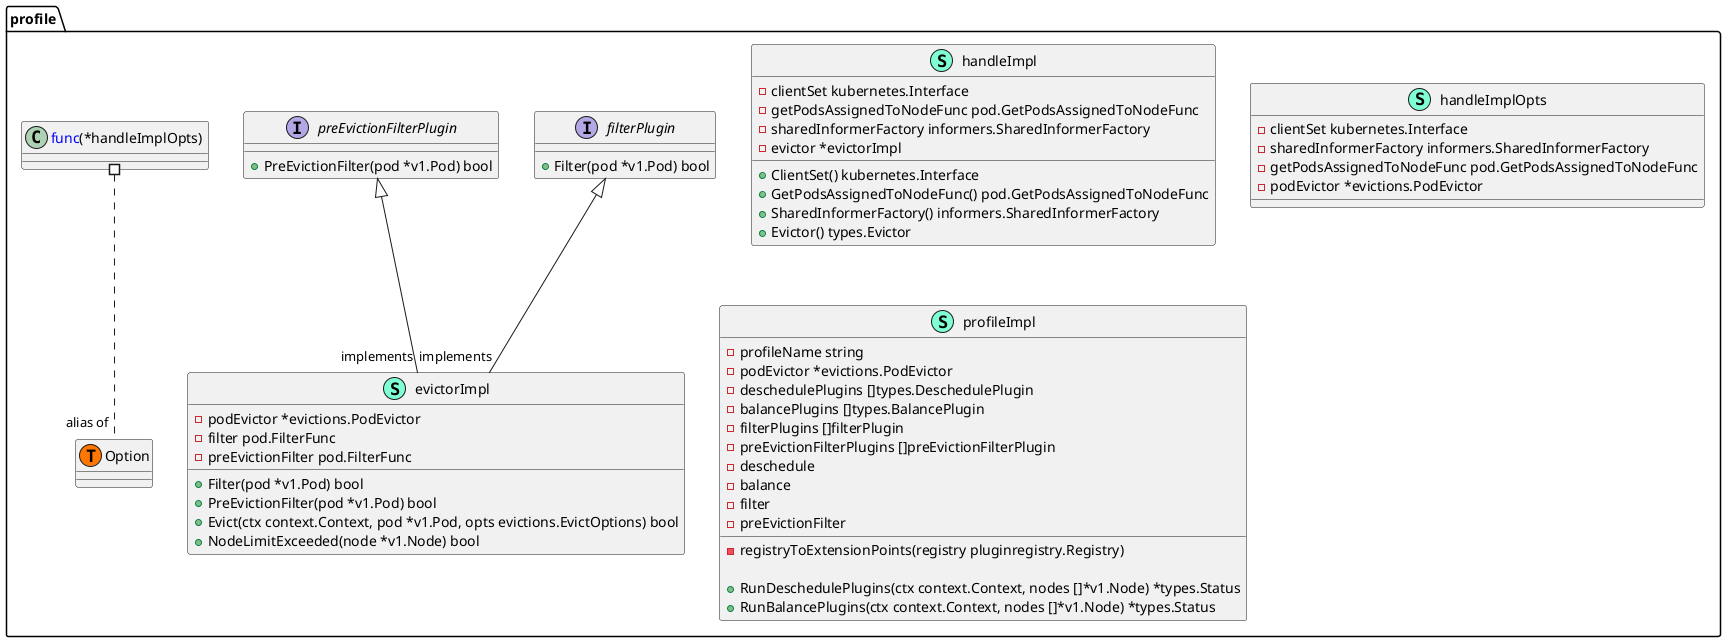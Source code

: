 @startuml
namespace profile {
    class evictorImpl << (S,Aquamarine) >> {
        - podEvictor *evictions.PodEvictor
        - filter pod.FilterFunc
        - preEvictionFilter pod.FilterFunc

        + Filter(pod *v1.Pod) bool
        + PreEvictionFilter(pod *v1.Pod) bool
        + Evict(ctx context.Context, pod *v1.Pod, opts evictions.EvictOptions) bool
        + NodeLimitExceeded(node *v1.Node) bool

    }
    interface filterPlugin  {
        + Filter(pod *v1.Pod) bool

    }
    class handleImpl << (S,Aquamarine) >> {
        - clientSet kubernetes.Interface
        - getPodsAssignedToNodeFunc pod.GetPodsAssignedToNodeFunc
        - sharedInformerFactory informers.SharedInformerFactory
        - evictor *evictorImpl

        + ClientSet() kubernetes.Interface
        + GetPodsAssignedToNodeFunc() pod.GetPodsAssignedToNodeFunc
        + SharedInformerFactory() informers.SharedInformerFactory
        + Evictor() types.Evictor

    }
    class handleImplOpts << (S,Aquamarine) >> {
        - clientSet kubernetes.Interface
        - sharedInformerFactory informers.SharedInformerFactory
        - getPodsAssignedToNodeFunc pod.GetPodsAssignedToNodeFunc
        - podEvictor *evictions.PodEvictor

    }
    interface preEvictionFilterPlugin  {
        + PreEvictionFilter(pod *v1.Pod) bool

    }
    class profile.Option << (T, #FF7700) >>  {
    }
    class profileImpl << (S,Aquamarine) >> {
        - profileName string
        - podEvictor *evictions.PodEvictor
        - deschedulePlugins []types.DeschedulePlugin
        - balancePlugins []types.BalancePlugin
        - filterPlugins []filterPlugin
        - preEvictionFilterPlugins []preEvictionFilterPlugin
        - deschedule 
        - balance 
        - filter 
        - preEvictionFilter 

        - registryToExtensionPoints(registry pluginregistry.Registry) 

        + RunDeschedulePlugins(ctx context.Context, nodes []*v1.Node) *types.Status
        + RunBalancePlugins(ctx context.Context, nodes []*v1.Node) *types.Status

    }
}

"profile.filterPlugin" <|-- "implements""profile.evictorImpl"
"profile.preEvictionFilterPlugin" <|-- "implements""profile.evictorImpl"

"profile.<font color=blue>func</font>(*handleImplOpts) " #.. "alias of""profile.Option"
@enduml
